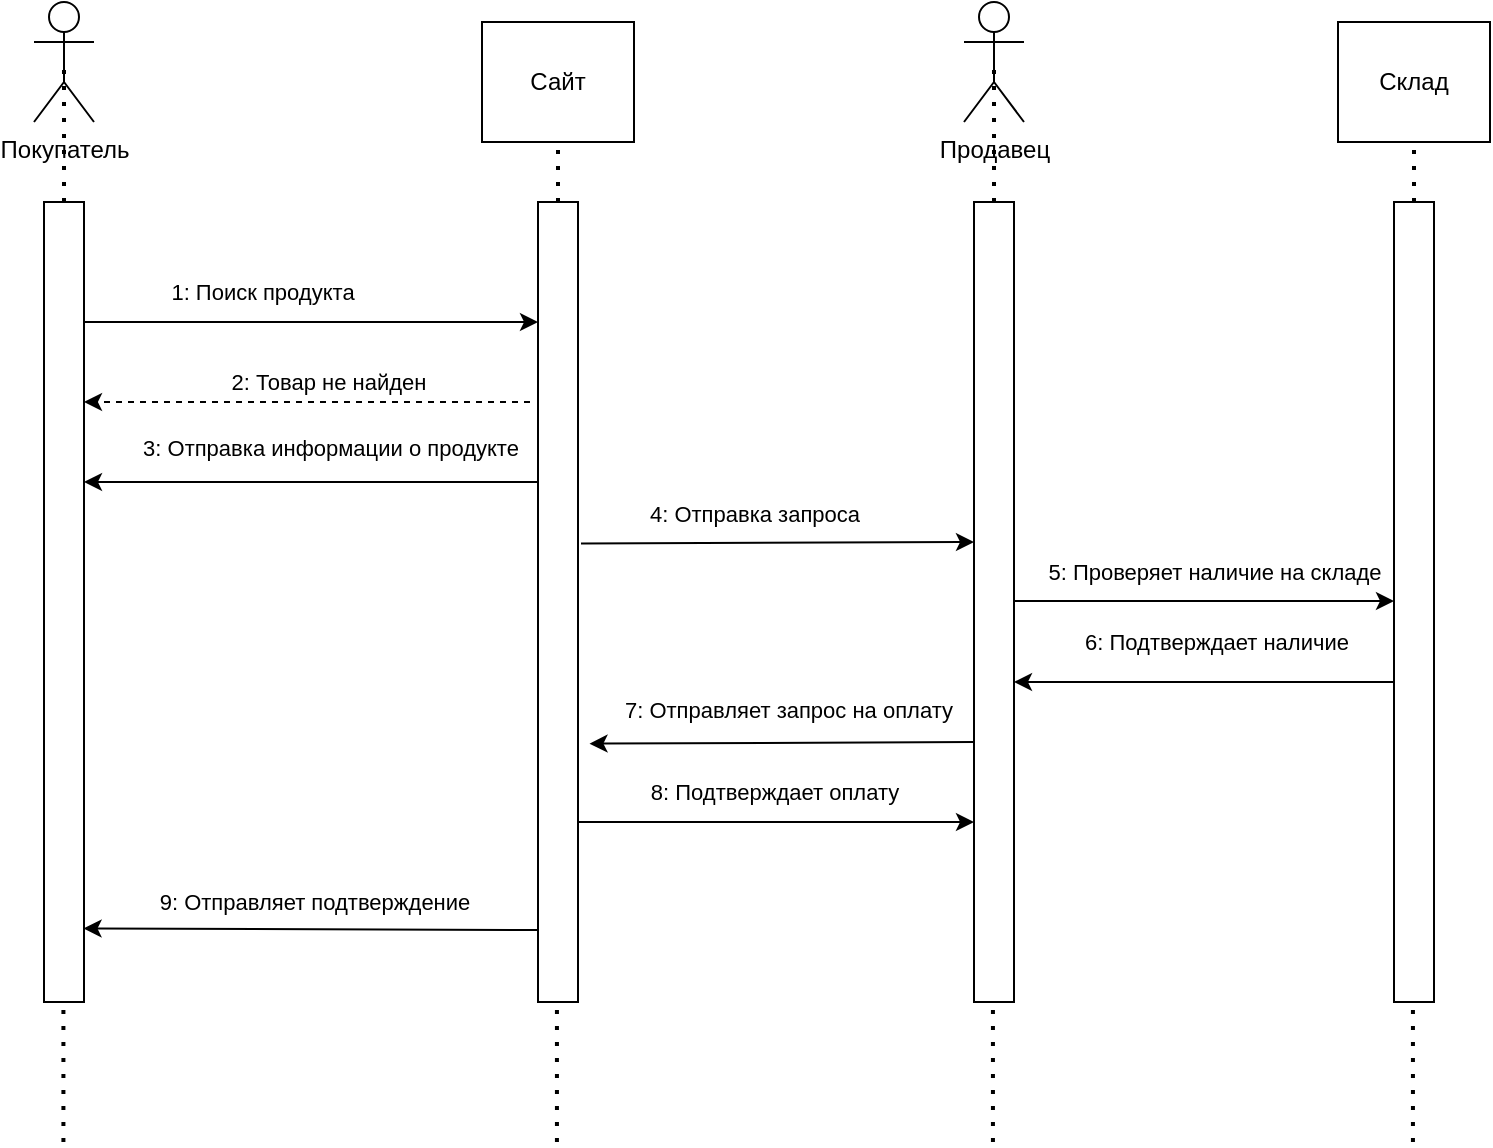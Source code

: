 <mxfile version="25.0.3">
  <diagram name="Страница — 1" id="hF32KuHd8pS6promSXRc">
    <mxGraphModel dx="1728" dy="921" grid="1" gridSize="10" guides="1" tooltips="1" connect="1" arrows="1" fold="1" page="1" pageScale="1" pageWidth="827" pageHeight="1169" math="0" shadow="0">
      <root>
        <mxCell id="0" />
        <mxCell id="1" parent="0" />
        <mxCell id="H6nmBvU19s-qPExYwulG-1" value="Покупатель" style="shape=umlActor;verticalLabelPosition=bottom;verticalAlign=top;html=1;outlineConnect=0;" vertex="1" parent="1">
          <mxGeometry x="170" y="120" width="30" height="60" as="geometry" />
        </mxCell>
        <mxCell id="H6nmBvU19s-qPExYwulG-2" value="" style="rounded=0;whiteSpace=wrap;html=1;" vertex="1" parent="1">
          <mxGeometry x="175" y="220" width="20" height="400" as="geometry" />
        </mxCell>
        <mxCell id="H6nmBvU19s-qPExYwulG-4" value="" style="rounded=0;whiteSpace=wrap;html=1;" vertex="1" parent="1">
          <mxGeometry x="422" y="220" width="20" height="400" as="geometry" />
        </mxCell>
        <mxCell id="H6nmBvU19s-qPExYwulG-6" value="Сайт" style="rounded=0;whiteSpace=wrap;html=1;" vertex="1" parent="1">
          <mxGeometry x="394" y="130" width="76" height="60" as="geometry" />
        </mxCell>
        <mxCell id="H6nmBvU19s-qPExYwulG-7" value="" style="endArrow=classic;html=1;rounded=0;entryX=0;entryY=0.25;entryDx=0;entryDy=0;exitX=1;exitY=0.25;exitDx=0;exitDy=0;" edge="1" parent="1">
          <mxGeometry width="50" height="50" relative="1" as="geometry">
            <mxPoint x="195" y="280" as="sourcePoint" />
            <mxPoint x="422" y="280" as="targetPoint" />
          </mxGeometry>
        </mxCell>
        <mxCell id="H6nmBvU19s-qPExYwulG-8" value="1: Поиск продукта" style="edgeLabel;html=1;align=center;verticalAlign=middle;resizable=0;points=[];" vertex="1" connectable="0" parent="H6nmBvU19s-qPExYwulG-7">
          <mxGeometry x="-0.277" y="-1" relative="1" as="geometry">
            <mxPoint x="7" y="-16" as="offset" />
          </mxGeometry>
        </mxCell>
        <mxCell id="H6nmBvU19s-qPExYwulG-9" value="" style="endArrow=classic;html=1;rounded=0;dashed=1;" edge="1" parent="1">
          <mxGeometry width="50" height="50" relative="1" as="geometry">
            <mxPoint x="418" y="320" as="sourcePoint" />
            <mxPoint x="195" y="320" as="targetPoint" />
          </mxGeometry>
        </mxCell>
        <mxCell id="H6nmBvU19s-qPExYwulG-13" value="2: Товар не найден" style="edgeLabel;html=1;align=center;verticalAlign=middle;resizable=0;points=[];" vertex="1" connectable="0" parent="H6nmBvU19s-qPExYwulG-9">
          <mxGeometry x="-0.18" y="-1" relative="1" as="geometry">
            <mxPoint x="-10" y="-9" as="offset" />
          </mxGeometry>
        </mxCell>
        <mxCell id="H6nmBvU19s-qPExYwulG-14" value="" style="endArrow=classic;html=1;rounded=0;entryX=1;entryY=0.5;entryDx=0;entryDy=0;exitX=0;exitY=0.5;exitDx=0;exitDy=0;" edge="1" parent="1">
          <mxGeometry width="50" height="50" relative="1" as="geometry">
            <mxPoint x="422" y="360" as="sourcePoint" />
            <mxPoint x="195" y="360" as="targetPoint" />
          </mxGeometry>
        </mxCell>
        <mxCell id="H6nmBvU19s-qPExYwulG-15" value="3: Отправка информации о продукте" style="edgeLabel;html=1;align=center;verticalAlign=middle;resizable=0;points=[];" vertex="1" connectable="0" parent="H6nmBvU19s-qPExYwulG-14">
          <mxGeometry x="-0.277" y="-1" relative="1" as="geometry">
            <mxPoint x="-22" y="-16" as="offset" />
          </mxGeometry>
        </mxCell>
        <mxCell id="H6nmBvU19s-qPExYwulG-20" value="" style="rounded=0;whiteSpace=wrap;html=1;" vertex="1" parent="1">
          <mxGeometry x="640" y="220" width="20" height="400" as="geometry" />
        </mxCell>
        <mxCell id="H6nmBvU19s-qPExYwulG-21" value="" style="rounded=0;whiteSpace=wrap;html=1;" vertex="1" parent="1">
          <mxGeometry x="850" y="220" width="20" height="400" as="geometry" />
        </mxCell>
        <mxCell id="H6nmBvU19s-qPExYwulG-22" value="Склад" style="rounded=0;whiteSpace=wrap;html=1;" vertex="1" parent="1">
          <mxGeometry x="822" y="130" width="76" height="60" as="geometry" />
        </mxCell>
        <mxCell id="H6nmBvU19s-qPExYwulG-23" value="Продавец" style="shape=umlActor;verticalLabelPosition=bottom;verticalAlign=top;html=1;outlineConnect=0;" vertex="1" parent="1">
          <mxGeometry x="635" y="120" width="30" height="60" as="geometry" />
        </mxCell>
        <mxCell id="H6nmBvU19s-qPExYwulG-24" value="" style="endArrow=classic;html=1;rounded=0;entryX=-0.075;entryY=0.473;entryDx=0;entryDy=0;exitX=1;exitY=0.25;exitDx=0;exitDy=0;entryPerimeter=0;" edge="1" parent="1">
          <mxGeometry width="50" height="50" relative="1" as="geometry">
            <mxPoint x="443.5" y="390.8" as="sourcePoint" />
            <mxPoint x="640" y="390.0" as="targetPoint" />
          </mxGeometry>
        </mxCell>
        <mxCell id="H6nmBvU19s-qPExYwulG-25" value="4: Отправка запроса" style="edgeLabel;html=1;align=center;verticalAlign=middle;resizable=0;points=[];" vertex="1" connectable="0" parent="H6nmBvU19s-qPExYwulG-24">
          <mxGeometry x="-0.277" y="-1" relative="1" as="geometry">
            <mxPoint x="15" y="-16" as="offset" />
          </mxGeometry>
        </mxCell>
        <mxCell id="H6nmBvU19s-qPExYwulG-26" value="" style="endArrow=classic;html=1;rounded=0;entryX=0;entryY=0.525;entryDx=0;entryDy=0;entryPerimeter=0;" edge="1" parent="1">
          <mxGeometry width="50" height="50" relative="1" as="geometry">
            <mxPoint x="660" y="419.5" as="sourcePoint" />
            <mxPoint x="850" y="419.5" as="targetPoint" />
          </mxGeometry>
        </mxCell>
        <mxCell id="H6nmBvU19s-qPExYwulG-27" value="5: Проверяет наличие на складе" style="edgeLabel;html=1;align=center;verticalAlign=middle;resizable=0;points=[];" vertex="1" connectable="0" parent="H6nmBvU19s-qPExYwulG-26">
          <mxGeometry x="-0.277" y="-1" relative="1" as="geometry">
            <mxPoint x="31" y="-16" as="offset" />
          </mxGeometry>
        </mxCell>
        <mxCell id="H6nmBvU19s-qPExYwulG-28" value="" style="endArrow=classic;html=1;rounded=0;" edge="1" parent="1">
          <mxGeometry width="50" height="50" relative="1" as="geometry">
            <mxPoint x="850" y="460" as="sourcePoint" />
            <mxPoint x="660" y="460" as="targetPoint" />
          </mxGeometry>
        </mxCell>
        <mxCell id="H6nmBvU19s-qPExYwulG-29" value="6: Подтверждает наличие" style="edgeLabel;html=1;align=center;verticalAlign=middle;resizable=0;points=[];" vertex="1" connectable="0" parent="H6nmBvU19s-qPExYwulG-28">
          <mxGeometry x="-0.277" y="-1" relative="1" as="geometry">
            <mxPoint x="-21" y="-19" as="offset" />
          </mxGeometry>
        </mxCell>
        <mxCell id="H6nmBvU19s-qPExYwulG-30" value="" style="endArrow=classic;html=1;rounded=0;exitX=-0.057;exitY=0.811;exitDx=0;exitDy=0;exitPerimeter=0;entryX=1.158;entryY=0.826;entryDx=0;entryDy=0;entryPerimeter=0;" edge="1" parent="1">
          <mxGeometry width="50" height="50" relative="1" as="geometry">
            <mxPoint x="640.0" y="490" as="sourcePoint" />
            <mxPoint x="447.76" y="490.84" as="targetPoint" />
          </mxGeometry>
        </mxCell>
        <mxCell id="H6nmBvU19s-qPExYwulG-31" value="7: Отправляет запрос на оплату" style="edgeLabel;html=1;align=center;verticalAlign=middle;resizable=0;points=[];" vertex="1" connectable="0" parent="H6nmBvU19s-qPExYwulG-30">
          <mxGeometry x="-0.277" y="-1" relative="1" as="geometry">
            <mxPoint x="-24" y="-16" as="offset" />
          </mxGeometry>
        </mxCell>
        <mxCell id="H6nmBvU19s-qPExYwulG-34" value="" style="endArrow=classic;html=1;rounded=0;exitX=1;exitY=0.25;exitDx=0;exitDy=0;" edge="1" parent="1">
          <mxGeometry width="50" height="50" relative="1" as="geometry">
            <mxPoint x="442" y="530" as="sourcePoint" />
            <mxPoint x="640" y="530" as="targetPoint" />
          </mxGeometry>
        </mxCell>
        <mxCell id="H6nmBvU19s-qPExYwulG-35" value="8: Подтверждает оплату" style="edgeLabel;html=1;align=center;verticalAlign=middle;resizable=0;points=[];" vertex="1" connectable="0" parent="H6nmBvU19s-qPExYwulG-34">
          <mxGeometry x="-0.277" y="-1" relative="1" as="geometry">
            <mxPoint x="26" y="-16" as="offset" />
          </mxGeometry>
        </mxCell>
        <mxCell id="H6nmBvU19s-qPExYwulG-36" value="" style="endArrow=classic;html=1;rounded=0;exitX=-0.057;exitY=0.811;exitDx=0;exitDy=0;exitPerimeter=0;entryX=0.989;entryY=0.908;entryDx=0;entryDy=0;entryPerimeter=0;" edge="1" parent="1" target="H6nmBvU19s-qPExYwulG-2">
          <mxGeometry width="50" height="50" relative="1" as="geometry">
            <mxPoint x="422.0" y="584" as="sourcePoint" />
            <mxPoint x="196" y="587" as="targetPoint" />
          </mxGeometry>
        </mxCell>
        <mxCell id="H6nmBvU19s-qPExYwulG-37" value="9: Отправляет подтверждение" style="edgeLabel;html=1;align=center;verticalAlign=middle;resizable=0;points=[];" vertex="1" connectable="0" parent="H6nmBvU19s-qPExYwulG-36">
          <mxGeometry x="-0.277" y="-1" relative="1" as="geometry">
            <mxPoint x="-30" y="-13" as="offset" />
          </mxGeometry>
        </mxCell>
        <mxCell id="H6nmBvU19s-qPExYwulG-38" value="" style="endArrow=none;dashed=1;html=1;dashPattern=1 3;strokeWidth=2;rounded=0;exitX=0.5;exitY=0;exitDx=0;exitDy=0;entryX=0.5;entryY=0.5;entryDx=0;entryDy=0;entryPerimeter=0;" edge="1" parent="1" source="H6nmBvU19s-qPExYwulG-2" target="H6nmBvU19s-qPExYwulG-1">
          <mxGeometry width="50" height="50" relative="1" as="geometry">
            <mxPoint x="280" y="490" as="sourcePoint" />
            <mxPoint x="330" y="440" as="targetPoint" />
          </mxGeometry>
        </mxCell>
        <mxCell id="H6nmBvU19s-qPExYwulG-39" value="" style="endArrow=none;dashed=1;html=1;dashPattern=1 3;strokeWidth=2;rounded=0;exitX=0.5;exitY=0;exitDx=0;exitDy=0;entryX=0.5;entryY=1;entryDx=0;entryDy=0;" edge="1" parent="1" source="H6nmBvU19s-qPExYwulG-21" target="H6nmBvU19s-qPExYwulG-22">
          <mxGeometry width="50" height="50" relative="1" as="geometry">
            <mxPoint x="940" y="260" as="sourcePoint" />
            <mxPoint x="940" y="190" as="targetPoint" />
          </mxGeometry>
        </mxCell>
        <mxCell id="H6nmBvU19s-qPExYwulG-40" value="" style="endArrow=none;dashed=1;html=1;dashPattern=1 3;strokeWidth=2;rounded=0;exitX=0.5;exitY=0;exitDx=0;exitDy=0;entryX=0.5;entryY=0.5;entryDx=0;entryDy=0;entryPerimeter=0;" edge="1" parent="1" source="H6nmBvU19s-qPExYwulG-20" target="H6nmBvU19s-qPExYwulG-23">
          <mxGeometry width="50" height="50" relative="1" as="geometry">
            <mxPoint x="205" y="240" as="sourcePoint" />
            <mxPoint x="205" y="170" as="targetPoint" />
          </mxGeometry>
        </mxCell>
        <mxCell id="H6nmBvU19s-qPExYwulG-41" value="" style="endArrow=none;dashed=1;html=1;dashPattern=1 3;strokeWidth=2;rounded=0;exitX=0.5;exitY=0;exitDx=0;exitDy=0;entryX=0.5;entryY=1;entryDx=0;entryDy=0;" edge="1" parent="1" source="H6nmBvU19s-qPExYwulG-4" target="H6nmBvU19s-qPExYwulG-6">
          <mxGeometry width="50" height="50" relative="1" as="geometry">
            <mxPoint x="215" y="250" as="sourcePoint" />
            <mxPoint x="215" y="180" as="targetPoint" />
          </mxGeometry>
        </mxCell>
        <mxCell id="H6nmBvU19s-qPExYwulG-42" value="" style="endArrow=none;dashed=1;html=1;dashPattern=1 3;strokeWidth=2;rounded=0;exitX=0.5;exitY=0;exitDx=0;exitDy=0;entryX=0.5;entryY=0.5;entryDx=0;entryDy=0;entryPerimeter=0;" edge="1" parent="1">
          <mxGeometry width="50" height="50" relative="1" as="geometry">
            <mxPoint x="859.47" y="690" as="sourcePoint" />
            <mxPoint x="859.47" y="620" as="targetPoint" />
          </mxGeometry>
        </mxCell>
        <mxCell id="H6nmBvU19s-qPExYwulG-43" value="" style="endArrow=none;dashed=1;html=1;dashPattern=1 3;strokeWidth=2;rounded=0;exitX=0.5;exitY=0;exitDx=0;exitDy=0;entryX=0.5;entryY=0.5;entryDx=0;entryDy=0;entryPerimeter=0;" edge="1" parent="1">
          <mxGeometry width="50" height="50" relative="1" as="geometry">
            <mxPoint x="649.47" y="690" as="sourcePoint" />
            <mxPoint x="649.47" y="620" as="targetPoint" />
          </mxGeometry>
        </mxCell>
        <mxCell id="H6nmBvU19s-qPExYwulG-44" value="" style="endArrow=none;dashed=1;html=1;dashPattern=1 3;strokeWidth=2;rounded=0;exitX=0.5;exitY=0;exitDx=0;exitDy=0;entryX=0.5;entryY=0.5;entryDx=0;entryDy=0;entryPerimeter=0;" edge="1" parent="1">
          <mxGeometry width="50" height="50" relative="1" as="geometry">
            <mxPoint x="431.47" y="690" as="sourcePoint" />
            <mxPoint x="431.47" y="620" as="targetPoint" />
          </mxGeometry>
        </mxCell>
        <mxCell id="H6nmBvU19s-qPExYwulG-45" value="" style="endArrow=none;dashed=1;html=1;dashPattern=1 3;strokeWidth=2;rounded=0;exitX=0.5;exitY=0;exitDx=0;exitDy=0;entryX=0.5;entryY=0.5;entryDx=0;entryDy=0;entryPerimeter=0;" edge="1" parent="1">
          <mxGeometry width="50" height="50" relative="1" as="geometry">
            <mxPoint x="184.71" y="690" as="sourcePoint" />
            <mxPoint x="184.71" y="620" as="targetPoint" />
          </mxGeometry>
        </mxCell>
      </root>
    </mxGraphModel>
  </diagram>
</mxfile>

